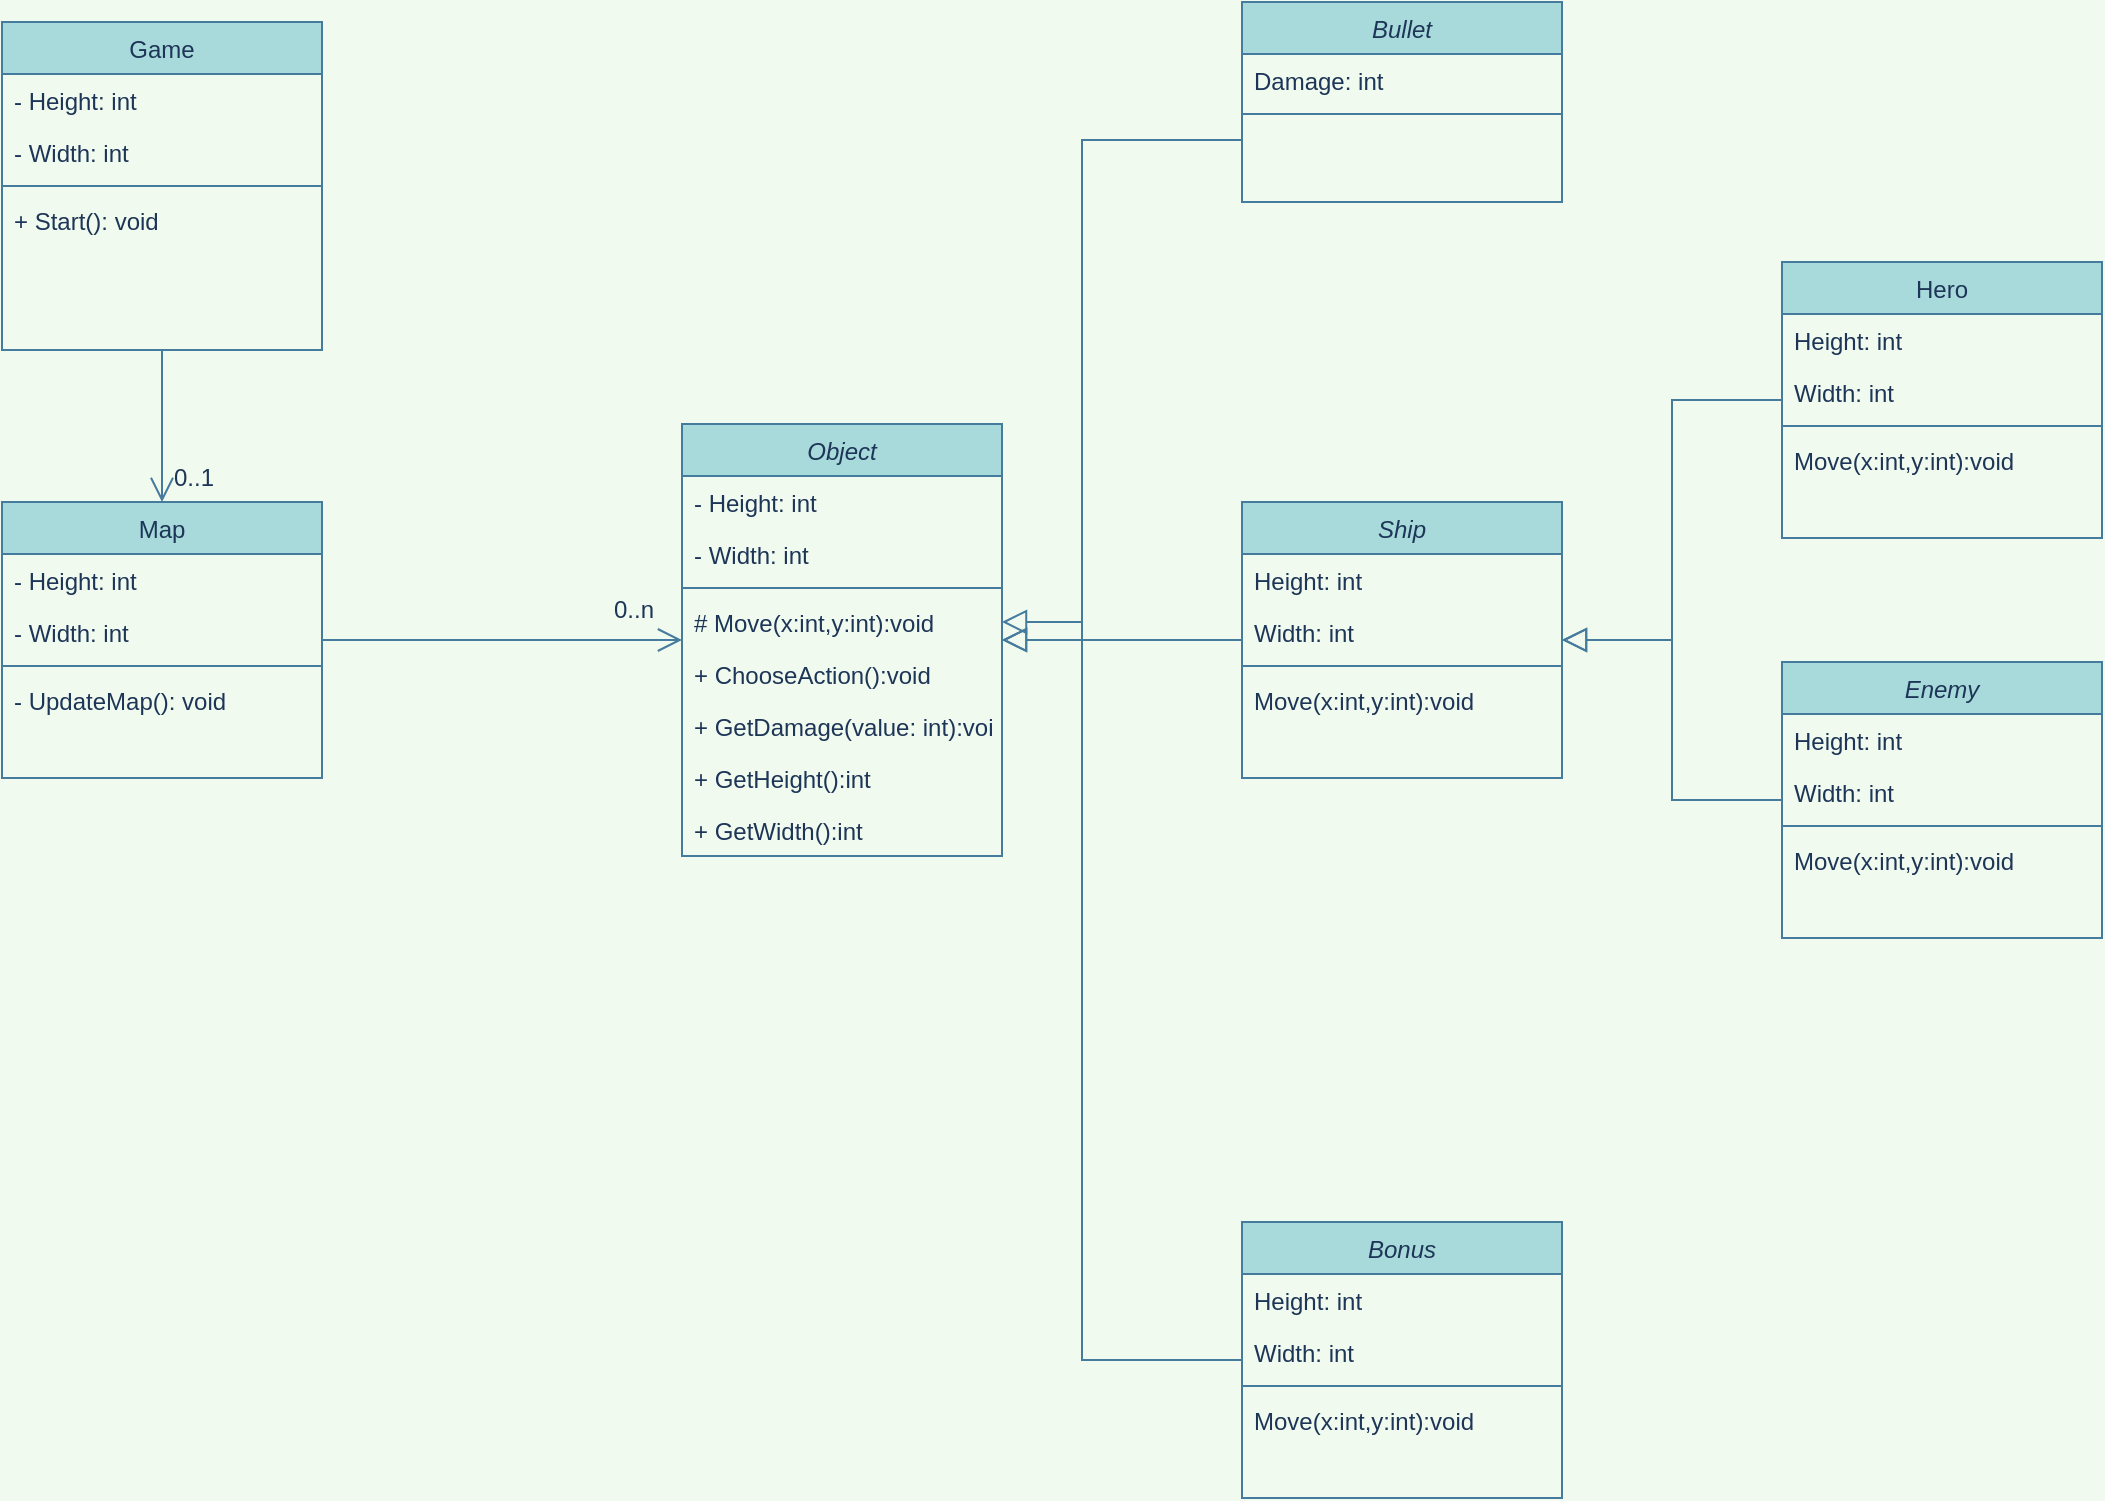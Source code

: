 <mxfile version="16.0.0" type="github">
  <diagram id="C5RBs43oDa-KdzZeNtuy" name="Page-1">
    <mxGraphModel dx="2249" dy="1931" grid="1" gridSize="10" guides="1" tooltips="1" connect="1" arrows="1" fold="1" page="1" pageScale="1" pageWidth="827" pageHeight="1169" background="#F1FAEE" math="0" shadow="0">
      <root>
        <mxCell id="WIyWlLk6GJQsqaUBKTNV-0" />
        <mxCell id="WIyWlLk6GJQsqaUBKTNV-1" parent="WIyWlLk6GJQsqaUBKTNV-0" />
        <mxCell id="zkfFHV4jXpPFQw0GAbJ--0" value="Object" style="swimlane;fontStyle=2;align=center;verticalAlign=top;childLayout=stackLayout;horizontal=1;startSize=26;horizontalStack=0;resizeParent=1;resizeLast=0;collapsible=1;marginBottom=0;rounded=0;shadow=0;strokeWidth=1;fillColor=#A8DADC;strokeColor=#457B9D;fontColor=#1D3557;" parent="WIyWlLk6GJQsqaUBKTNV-1" vertex="1">
          <mxGeometry x="80" y="81" width="160" height="216" as="geometry">
            <mxRectangle x="230" y="140" width="160" height="26" as="alternateBounds" />
          </mxGeometry>
        </mxCell>
        <mxCell id="zkfFHV4jXpPFQw0GAbJ--3" value="- Height: int " style="text;align=left;verticalAlign=top;spacingLeft=4;spacingRight=4;overflow=hidden;rotatable=0;points=[[0,0.5],[1,0.5]];portConstraint=eastwest;rounded=0;shadow=0;html=0;fontColor=#1D3557;" parent="zkfFHV4jXpPFQw0GAbJ--0" vertex="1">
          <mxGeometry y="26" width="160" height="26" as="geometry" />
        </mxCell>
        <mxCell id="qXKnCHaL4VHYLTwTb4Ny-0" value="- Width: int " style="text;align=left;verticalAlign=top;spacingLeft=4;spacingRight=4;overflow=hidden;rotatable=0;points=[[0,0.5],[1,0.5]];portConstraint=eastwest;rounded=0;shadow=0;html=0;fontColor=#1D3557;" vertex="1" parent="zkfFHV4jXpPFQw0GAbJ--0">
          <mxGeometry y="52" width="160" height="26" as="geometry" />
        </mxCell>
        <mxCell id="zkfFHV4jXpPFQw0GAbJ--4" value="" style="line;html=1;strokeWidth=1;align=left;verticalAlign=middle;spacingTop=-1;spacingLeft=3;spacingRight=3;rotatable=0;labelPosition=right;points=[];portConstraint=eastwest;labelBackgroundColor=#F1FAEE;fillColor=#A8DADC;strokeColor=#457B9D;fontColor=#1D3557;" parent="zkfFHV4jXpPFQw0GAbJ--0" vertex="1">
          <mxGeometry y="78" width="160" height="8" as="geometry" />
        </mxCell>
        <mxCell id="zkfFHV4jXpPFQw0GAbJ--5" value="# Move(x:int,y:int):void" style="text;align=left;verticalAlign=top;spacingLeft=4;spacingRight=4;overflow=hidden;rotatable=0;points=[[0,0.5],[1,0.5]];portConstraint=eastwest;fontColor=#1D3557;" parent="zkfFHV4jXpPFQw0GAbJ--0" vertex="1">
          <mxGeometry y="86" width="160" height="26" as="geometry" />
        </mxCell>
        <mxCell id="qXKnCHaL4VHYLTwTb4Ny-39" value="+ ChooseAction():void" style="text;align=left;verticalAlign=top;spacingLeft=4;spacingRight=4;overflow=hidden;rotatable=0;points=[[0,0.5],[1,0.5]];portConstraint=eastwest;fontColor=#1D3557;" vertex="1" parent="zkfFHV4jXpPFQw0GAbJ--0">
          <mxGeometry y="112" width="160" height="26" as="geometry" />
        </mxCell>
        <mxCell id="qXKnCHaL4VHYLTwTb4Ny-52" value="+ GetDamage(value: int):void" style="text;align=left;verticalAlign=top;spacingLeft=4;spacingRight=4;overflow=hidden;rotatable=0;points=[[0,0.5],[1,0.5]];portConstraint=eastwest;fontColor=#1D3557;" vertex="1" parent="zkfFHV4jXpPFQw0GAbJ--0">
          <mxGeometry y="138" width="160" height="26" as="geometry" />
        </mxCell>
        <mxCell id="qXKnCHaL4VHYLTwTb4Ny-53" value="+ GetHeight():int" style="text;align=left;verticalAlign=top;spacingLeft=4;spacingRight=4;overflow=hidden;rotatable=0;points=[[0,0.5],[1,0.5]];portConstraint=eastwest;fontColor=#1D3557;" vertex="1" parent="zkfFHV4jXpPFQw0GAbJ--0">
          <mxGeometry y="164" width="160" height="26" as="geometry" />
        </mxCell>
        <mxCell id="qXKnCHaL4VHYLTwTb4Ny-54" value="+ GetWidth():int" style="text;align=left;verticalAlign=top;spacingLeft=4;spacingRight=4;overflow=hidden;rotatable=0;points=[[0,0.5],[1,0.5]];portConstraint=eastwest;fontColor=#1D3557;" vertex="1" parent="zkfFHV4jXpPFQw0GAbJ--0">
          <mxGeometry y="190" width="160" height="26" as="geometry" />
        </mxCell>
        <mxCell id="qXKnCHaL4VHYLTwTb4Ny-28" style="edgeStyle=orthogonalEdgeStyle;rounded=0;orthogonalLoop=1;jettySize=auto;html=1;endArrow=block;endFill=0;endSize=10;labelBackgroundColor=#F1FAEE;strokeColor=#457B9D;fontColor=#1D3557;" edge="1" parent="WIyWlLk6GJQsqaUBKTNV-1" source="qXKnCHaL4VHYLTwTb4Ny-1" target="qXKnCHaL4VHYLTwTb4Ny-17">
          <mxGeometry relative="1" as="geometry" />
        </mxCell>
        <mxCell id="qXKnCHaL4VHYLTwTb4Ny-1" value="Enemy" style="swimlane;fontStyle=2;align=center;verticalAlign=top;childLayout=stackLayout;horizontal=1;startSize=26;horizontalStack=0;resizeParent=1;resizeLast=0;collapsible=1;marginBottom=0;rounded=0;shadow=0;strokeWidth=1;fillColor=#A8DADC;strokeColor=#457B9D;fontColor=#1D3557;" vertex="1" parent="WIyWlLk6GJQsqaUBKTNV-1">
          <mxGeometry x="630" y="200" width="160" height="138" as="geometry">
            <mxRectangle x="230" y="140" width="160" height="26" as="alternateBounds" />
          </mxGeometry>
        </mxCell>
        <mxCell id="qXKnCHaL4VHYLTwTb4Ny-2" value="Height: int " style="text;align=left;verticalAlign=top;spacingLeft=4;spacingRight=4;overflow=hidden;rotatable=0;points=[[0,0.5],[1,0.5]];portConstraint=eastwest;rounded=0;shadow=0;html=0;fontColor=#1D3557;" vertex="1" parent="qXKnCHaL4VHYLTwTb4Ny-1">
          <mxGeometry y="26" width="160" height="26" as="geometry" />
        </mxCell>
        <mxCell id="qXKnCHaL4VHYLTwTb4Ny-3" value="Width: int " style="text;align=left;verticalAlign=top;spacingLeft=4;spacingRight=4;overflow=hidden;rotatable=0;points=[[0,0.5],[1,0.5]];portConstraint=eastwest;rounded=0;shadow=0;html=0;fontColor=#1D3557;" vertex="1" parent="qXKnCHaL4VHYLTwTb4Ny-1">
          <mxGeometry y="52" width="160" height="26" as="geometry" />
        </mxCell>
        <mxCell id="qXKnCHaL4VHYLTwTb4Ny-4" value="" style="line;html=1;strokeWidth=1;align=left;verticalAlign=middle;spacingTop=-1;spacingLeft=3;spacingRight=3;rotatable=0;labelPosition=right;points=[];portConstraint=eastwest;labelBackgroundColor=#F1FAEE;fillColor=#A8DADC;strokeColor=#457B9D;fontColor=#1D3557;" vertex="1" parent="qXKnCHaL4VHYLTwTb4Ny-1">
          <mxGeometry y="78" width="160" height="8" as="geometry" />
        </mxCell>
        <mxCell id="qXKnCHaL4VHYLTwTb4Ny-5" value="Move(x:int,y:int):void" style="text;align=left;verticalAlign=top;spacingLeft=4;spacingRight=4;overflow=hidden;rotatable=0;points=[[0,0.5],[1,0.5]];portConstraint=eastwest;fontColor=#1D3557;" vertex="1" parent="qXKnCHaL4VHYLTwTb4Ny-1">
          <mxGeometry y="86" width="160" height="26" as="geometry" />
        </mxCell>
        <mxCell id="qXKnCHaL4VHYLTwTb4Ny-30" style="edgeStyle=orthogonalEdgeStyle;rounded=0;orthogonalLoop=1;jettySize=auto;html=1;endArrow=block;endFill=0;endSize=10;labelBackgroundColor=#F1FAEE;strokeColor=#457B9D;fontColor=#1D3557;" edge="1" parent="WIyWlLk6GJQsqaUBKTNV-1" source="qXKnCHaL4VHYLTwTb4Ny-7" target="zkfFHV4jXpPFQw0GAbJ--0">
          <mxGeometry relative="1" as="geometry">
            <Array as="points">
              <mxPoint x="280" y="549" />
              <mxPoint x="280" y="180" />
            </Array>
          </mxGeometry>
        </mxCell>
        <mxCell id="qXKnCHaL4VHYLTwTb4Ny-7" value="Bonus" style="swimlane;fontStyle=2;align=center;verticalAlign=top;childLayout=stackLayout;horizontal=1;startSize=26;horizontalStack=0;resizeParent=1;resizeLast=0;collapsible=1;marginBottom=0;rounded=0;shadow=0;strokeWidth=1;fillColor=#A8DADC;strokeColor=#457B9D;fontColor=#1D3557;" vertex="1" parent="WIyWlLk6GJQsqaUBKTNV-1">
          <mxGeometry x="360" y="480" width="160" height="138" as="geometry">
            <mxRectangle x="230" y="140" width="160" height="26" as="alternateBounds" />
          </mxGeometry>
        </mxCell>
        <mxCell id="qXKnCHaL4VHYLTwTb4Ny-8" value="Height: int " style="text;align=left;verticalAlign=top;spacingLeft=4;spacingRight=4;overflow=hidden;rotatable=0;points=[[0,0.5],[1,0.5]];portConstraint=eastwest;rounded=0;shadow=0;html=0;fontColor=#1D3557;" vertex="1" parent="qXKnCHaL4VHYLTwTb4Ny-7">
          <mxGeometry y="26" width="160" height="26" as="geometry" />
        </mxCell>
        <mxCell id="qXKnCHaL4VHYLTwTb4Ny-9" value="Width: int " style="text;align=left;verticalAlign=top;spacingLeft=4;spacingRight=4;overflow=hidden;rotatable=0;points=[[0,0.5],[1,0.5]];portConstraint=eastwest;rounded=0;shadow=0;html=0;fontColor=#1D3557;" vertex="1" parent="qXKnCHaL4VHYLTwTb4Ny-7">
          <mxGeometry y="52" width="160" height="26" as="geometry" />
        </mxCell>
        <mxCell id="qXKnCHaL4VHYLTwTb4Ny-10" value="" style="line;html=1;strokeWidth=1;align=left;verticalAlign=middle;spacingTop=-1;spacingLeft=3;spacingRight=3;rotatable=0;labelPosition=right;points=[];portConstraint=eastwest;labelBackgroundColor=#F1FAEE;fillColor=#A8DADC;strokeColor=#457B9D;fontColor=#1D3557;" vertex="1" parent="qXKnCHaL4VHYLTwTb4Ny-7">
          <mxGeometry y="78" width="160" height="8" as="geometry" />
        </mxCell>
        <mxCell id="qXKnCHaL4VHYLTwTb4Ny-11" value="Move(x:int,y:int):void" style="text;align=left;verticalAlign=top;spacingLeft=4;spacingRight=4;overflow=hidden;rotatable=0;points=[[0,0.5],[1,0.5]];portConstraint=eastwest;fontColor=#1D3557;" vertex="1" parent="qXKnCHaL4VHYLTwTb4Ny-7">
          <mxGeometry y="86" width="160" height="26" as="geometry" />
        </mxCell>
        <mxCell id="qXKnCHaL4VHYLTwTb4Ny-29" style="edgeStyle=orthogonalEdgeStyle;rounded=0;orthogonalLoop=1;jettySize=auto;html=1;endArrow=block;endFill=0;endSize=10;labelBackgroundColor=#F1FAEE;strokeColor=#457B9D;fontColor=#1D3557;" edge="1" parent="WIyWlLk6GJQsqaUBKTNV-1" source="qXKnCHaL4VHYLTwTb4Ny-12" target="qXKnCHaL4VHYLTwTb4Ny-17">
          <mxGeometry relative="1" as="geometry" />
        </mxCell>
        <mxCell id="qXKnCHaL4VHYLTwTb4Ny-12" value="Hero" style="swimlane;fontStyle=0;align=center;verticalAlign=top;childLayout=stackLayout;horizontal=1;startSize=26;horizontalStack=0;resizeParent=1;resizeLast=0;collapsible=1;marginBottom=0;rounded=0;shadow=0;strokeWidth=1;fillColor=#A8DADC;strokeColor=#457B9D;fontColor=#1D3557;" vertex="1" parent="WIyWlLk6GJQsqaUBKTNV-1">
          <mxGeometry x="630" width="160" height="138" as="geometry">
            <mxRectangle x="230" y="140" width="160" height="26" as="alternateBounds" />
          </mxGeometry>
        </mxCell>
        <mxCell id="qXKnCHaL4VHYLTwTb4Ny-13" value="Height: int " style="text;align=left;verticalAlign=top;spacingLeft=4;spacingRight=4;overflow=hidden;rotatable=0;points=[[0,0.5],[1,0.5]];portConstraint=eastwest;rounded=0;shadow=0;html=0;fontColor=#1D3557;" vertex="1" parent="qXKnCHaL4VHYLTwTb4Ny-12">
          <mxGeometry y="26" width="160" height="26" as="geometry" />
        </mxCell>
        <mxCell id="qXKnCHaL4VHYLTwTb4Ny-14" value="Width: int " style="text;align=left;verticalAlign=top;spacingLeft=4;spacingRight=4;overflow=hidden;rotatable=0;points=[[0,0.5],[1,0.5]];portConstraint=eastwest;rounded=0;shadow=0;html=0;fontColor=#1D3557;" vertex="1" parent="qXKnCHaL4VHYLTwTb4Ny-12">
          <mxGeometry y="52" width="160" height="26" as="geometry" />
        </mxCell>
        <mxCell id="qXKnCHaL4VHYLTwTb4Ny-15" value="" style="line;html=1;strokeWidth=1;align=left;verticalAlign=middle;spacingTop=-1;spacingLeft=3;spacingRight=3;rotatable=0;labelPosition=right;points=[];portConstraint=eastwest;labelBackgroundColor=#F1FAEE;fillColor=#A8DADC;strokeColor=#457B9D;fontColor=#1D3557;" vertex="1" parent="qXKnCHaL4VHYLTwTb4Ny-12">
          <mxGeometry y="78" width="160" height="8" as="geometry" />
        </mxCell>
        <mxCell id="qXKnCHaL4VHYLTwTb4Ny-16" value="Move(x:int,y:int):void" style="text;align=left;verticalAlign=top;spacingLeft=4;spacingRight=4;overflow=hidden;rotatable=0;points=[[0,0.5],[1,0.5]];portConstraint=eastwest;fontColor=#1D3557;" vertex="1" parent="qXKnCHaL4VHYLTwTb4Ny-12">
          <mxGeometry y="86" width="160" height="26" as="geometry" />
        </mxCell>
        <mxCell id="qXKnCHaL4VHYLTwTb4Ny-32" style="edgeStyle=orthogonalEdgeStyle;rounded=0;orthogonalLoop=1;jettySize=auto;html=1;endArrow=block;endFill=0;endSize=10;labelBackgroundColor=#F1FAEE;strokeColor=#457B9D;fontColor=#1D3557;" edge="1" parent="WIyWlLk6GJQsqaUBKTNV-1" source="qXKnCHaL4VHYLTwTb4Ny-17" target="zkfFHV4jXpPFQw0GAbJ--0">
          <mxGeometry relative="1" as="geometry" />
        </mxCell>
        <mxCell id="qXKnCHaL4VHYLTwTb4Ny-17" value="Ship" style="swimlane;fontStyle=2;align=center;verticalAlign=top;childLayout=stackLayout;horizontal=1;startSize=26;horizontalStack=0;resizeParent=1;resizeLast=0;collapsible=1;marginBottom=0;rounded=0;shadow=0;strokeWidth=1;fillColor=#A8DADC;strokeColor=#457B9D;fontColor=#1D3557;" vertex="1" parent="WIyWlLk6GJQsqaUBKTNV-1">
          <mxGeometry x="360" y="120" width="160" height="138" as="geometry">
            <mxRectangle x="230" y="140" width="160" height="26" as="alternateBounds" />
          </mxGeometry>
        </mxCell>
        <mxCell id="qXKnCHaL4VHYLTwTb4Ny-18" value="Height: int " style="text;align=left;verticalAlign=top;spacingLeft=4;spacingRight=4;overflow=hidden;rotatable=0;points=[[0,0.5],[1,0.5]];portConstraint=eastwest;rounded=0;shadow=0;html=0;fontColor=#1D3557;" vertex="1" parent="qXKnCHaL4VHYLTwTb4Ny-17">
          <mxGeometry y="26" width="160" height="26" as="geometry" />
        </mxCell>
        <mxCell id="qXKnCHaL4VHYLTwTb4Ny-19" value="Width: int " style="text;align=left;verticalAlign=top;spacingLeft=4;spacingRight=4;overflow=hidden;rotatable=0;points=[[0,0.5],[1,0.5]];portConstraint=eastwest;rounded=0;shadow=0;html=0;fontColor=#1D3557;" vertex="1" parent="qXKnCHaL4VHYLTwTb4Ny-17">
          <mxGeometry y="52" width="160" height="26" as="geometry" />
        </mxCell>
        <mxCell id="qXKnCHaL4VHYLTwTb4Ny-20" value="" style="line;html=1;strokeWidth=1;align=left;verticalAlign=middle;spacingTop=-1;spacingLeft=3;spacingRight=3;rotatable=0;labelPosition=right;points=[];portConstraint=eastwest;labelBackgroundColor=#F1FAEE;fillColor=#A8DADC;strokeColor=#457B9D;fontColor=#1D3557;" vertex="1" parent="qXKnCHaL4VHYLTwTb4Ny-17">
          <mxGeometry y="78" width="160" height="8" as="geometry" />
        </mxCell>
        <mxCell id="qXKnCHaL4VHYLTwTb4Ny-21" value="Move(x:int,y:int):void" style="text;align=left;verticalAlign=top;spacingLeft=4;spacingRight=4;overflow=hidden;rotatable=0;points=[[0,0.5],[1,0.5]];portConstraint=eastwest;fontColor=#1D3557;" vertex="1" parent="qXKnCHaL4VHYLTwTb4Ny-17">
          <mxGeometry y="86" width="160" height="26" as="geometry" />
        </mxCell>
        <mxCell id="qXKnCHaL4VHYLTwTb4Ny-33" style="edgeStyle=orthogonalEdgeStyle;rounded=0;orthogonalLoop=1;jettySize=auto;html=1;endArrow=block;endFill=0;endSize=10;labelBackgroundColor=#F1FAEE;strokeColor=#457B9D;fontColor=#1D3557;" edge="1" parent="WIyWlLk6GJQsqaUBKTNV-1" source="qXKnCHaL4VHYLTwTb4Ny-22" target="zkfFHV4jXpPFQw0GAbJ--0">
          <mxGeometry relative="1" as="geometry">
            <Array as="points">
              <mxPoint x="280" y="-61" />
              <mxPoint x="280" y="189" />
            </Array>
          </mxGeometry>
        </mxCell>
        <mxCell id="qXKnCHaL4VHYLTwTb4Ny-22" value="Bullet" style="swimlane;fontStyle=2;align=center;verticalAlign=top;childLayout=stackLayout;horizontal=1;startSize=26;horizontalStack=0;resizeParent=1;resizeLast=0;collapsible=1;marginBottom=0;rounded=0;shadow=0;strokeWidth=1;fillColor=#A8DADC;strokeColor=#457B9D;fontColor=#1D3557;" vertex="1" parent="WIyWlLk6GJQsqaUBKTNV-1">
          <mxGeometry x="360" y="-130" width="160" height="100" as="geometry">
            <mxRectangle x="230" y="140" width="160" height="26" as="alternateBounds" />
          </mxGeometry>
        </mxCell>
        <mxCell id="qXKnCHaL4VHYLTwTb4Ny-23" value="Damage: int" style="text;align=left;verticalAlign=top;spacingLeft=4;spacingRight=4;overflow=hidden;rotatable=0;points=[[0,0.5],[1,0.5]];portConstraint=eastwest;rounded=0;shadow=0;html=0;fontColor=#1D3557;" vertex="1" parent="qXKnCHaL4VHYLTwTb4Ny-22">
          <mxGeometry y="26" width="160" height="26" as="geometry" />
        </mxCell>
        <mxCell id="qXKnCHaL4VHYLTwTb4Ny-25" value="" style="line;html=1;strokeWidth=1;align=left;verticalAlign=middle;spacingTop=-1;spacingLeft=3;spacingRight=3;rotatable=0;labelPosition=right;points=[];portConstraint=eastwest;labelBackgroundColor=#F1FAEE;fillColor=#A8DADC;strokeColor=#457B9D;fontColor=#1D3557;" vertex="1" parent="qXKnCHaL4VHYLTwTb4Ny-22">
          <mxGeometry y="52" width="160" height="8" as="geometry" />
        </mxCell>
        <mxCell id="qXKnCHaL4VHYLTwTb4Ny-41" style="edgeStyle=orthogonalEdgeStyle;rounded=0;orthogonalLoop=1;jettySize=auto;html=1;endArrow=open;endFill=0;endSize=10;labelBackgroundColor=#F1FAEE;strokeColor=#457B9D;fontColor=#1D3557;" edge="1" parent="WIyWlLk6GJQsqaUBKTNV-1" source="qXKnCHaL4VHYLTwTb4Ny-34" target="zkfFHV4jXpPFQw0GAbJ--0">
          <mxGeometry relative="1" as="geometry" />
        </mxCell>
        <mxCell id="qXKnCHaL4VHYLTwTb4Ny-34" value="Map" style="swimlane;fontStyle=0;align=center;verticalAlign=top;childLayout=stackLayout;horizontal=1;startSize=26;horizontalStack=0;resizeParent=1;resizeLast=0;collapsible=1;marginBottom=0;rounded=0;shadow=0;strokeWidth=1;fillColor=#A8DADC;strokeColor=#457B9D;fontColor=#1D3557;" vertex="1" parent="WIyWlLk6GJQsqaUBKTNV-1">
          <mxGeometry x="-260" y="120" width="160" height="138" as="geometry">
            <mxRectangle x="230" y="140" width="160" height="26" as="alternateBounds" />
          </mxGeometry>
        </mxCell>
        <mxCell id="qXKnCHaL4VHYLTwTb4Ny-35" value="- Height: int " style="text;align=left;verticalAlign=top;spacingLeft=4;spacingRight=4;overflow=hidden;rotatable=0;points=[[0,0.5],[1,0.5]];portConstraint=eastwest;rounded=0;shadow=0;html=0;fontColor=#1D3557;" vertex="1" parent="qXKnCHaL4VHYLTwTb4Ny-34">
          <mxGeometry y="26" width="160" height="26" as="geometry" />
        </mxCell>
        <mxCell id="qXKnCHaL4VHYLTwTb4Ny-36" value="- Width: int " style="text;align=left;verticalAlign=top;spacingLeft=4;spacingRight=4;overflow=hidden;rotatable=0;points=[[0,0.5],[1,0.5]];portConstraint=eastwest;rounded=0;shadow=0;html=0;fontColor=#1D3557;" vertex="1" parent="qXKnCHaL4VHYLTwTb4Ny-34">
          <mxGeometry y="52" width="160" height="26" as="geometry" />
        </mxCell>
        <mxCell id="qXKnCHaL4VHYLTwTb4Ny-37" value="" style="line;html=1;strokeWidth=1;align=left;verticalAlign=middle;spacingTop=-1;spacingLeft=3;spacingRight=3;rotatable=0;labelPosition=right;points=[];portConstraint=eastwest;labelBackgroundColor=#F1FAEE;fillColor=#A8DADC;strokeColor=#457B9D;fontColor=#1D3557;" vertex="1" parent="qXKnCHaL4VHYLTwTb4Ny-34">
          <mxGeometry y="78" width="160" height="8" as="geometry" />
        </mxCell>
        <mxCell id="qXKnCHaL4VHYLTwTb4Ny-40" value="- UpdateMap(): void " style="text;align=left;verticalAlign=top;spacingLeft=4;spacingRight=4;overflow=hidden;rotatable=0;points=[[0,0.5],[1,0.5]];portConstraint=eastwest;rounded=0;shadow=0;html=0;fontColor=#1D3557;" vertex="1" parent="qXKnCHaL4VHYLTwTb4Ny-34">
          <mxGeometry y="86" width="160" height="26" as="geometry" />
        </mxCell>
        <mxCell id="qXKnCHaL4VHYLTwTb4Ny-42" value="0..n" style="text;align=left;verticalAlign=top;spacingLeft=4;spacingRight=4;overflow=hidden;rotatable=0;points=[[0,0.5],[1,0.5]];portConstraint=eastwest;rounded=0;shadow=0;html=0;fontColor=#1D3557;" vertex="1" parent="WIyWlLk6GJQsqaUBKTNV-1">
          <mxGeometry x="40" y="160" width="40" height="26" as="geometry" />
        </mxCell>
        <mxCell id="qXKnCHaL4VHYLTwTb4Ny-50" style="edgeStyle=orthogonalEdgeStyle;curved=0;rounded=1;sketch=0;orthogonalLoop=1;jettySize=auto;html=1;fontColor=#1D3557;strokeColor=#457B9D;fillColor=#A8DADC;endSize=10;endArrow=open;endFill=0;" edge="1" parent="WIyWlLk6GJQsqaUBKTNV-1" source="qXKnCHaL4VHYLTwTb4Ny-43" target="qXKnCHaL4VHYLTwTb4Ny-34">
          <mxGeometry relative="1" as="geometry" />
        </mxCell>
        <mxCell id="qXKnCHaL4VHYLTwTb4Ny-43" value="Game" style="swimlane;fontStyle=0;align=center;verticalAlign=top;childLayout=stackLayout;horizontal=1;startSize=26;horizontalStack=0;resizeParent=1;resizeLast=0;collapsible=1;marginBottom=0;rounded=0;shadow=0;strokeWidth=1;fillColor=#A8DADC;strokeColor=#457B9D;fontColor=#1D3557;" vertex="1" parent="WIyWlLk6GJQsqaUBKTNV-1">
          <mxGeometry x="-260" y="-120" width="160" height="164" as="geometry">
            <mxRectangle x="230" y="140" width="160" height="26" as="alternateBounds" />
          </mxGeometry>
        </mxCell>
        <mxCell id="qXKnCHaL4VHYLTwTb4Ny-44" value="- Height: int " style="text;align=left;verticalAlign=top;spacingLeft=4;spacingRight=4;overflow=hidden;rotatable=0;points=[[0,0.5],[1,0.5]];portConstraint=eastwest;rounded=0;shadow=0;html=0;fontColor=#1D3557;" vertex="1" parent="qXKnCHaL4VHYLTwTb4Ny-43">
          <mxGeometry y="26" width="160" height="26" as="geometry" />
        </mxCell>
        <mxCell id="qXKnCHaL4VHYLTwTb4Ny-45" value="- Width: int " style="text;align=left;verticalAlign=top;spacingLeft=4;spacingRight=4;overflow=hidden;rotatable=0;points=[[0,0.5],[1,0.5]];portConstraint=eastwest;rounded=0;shadow=0;html=0;fontColor=#1D3557;" vertex="1" parent="qXKnCHaL4VHYLTwTb4Ny-43">
          <mxGeometry y="52" width="160" height="26" as="geometry" />
        </mxCell>
        <mxCell id="qXKnCHaL4VHYLTwTb4Ny-46" value="" style="line;html=1;strokeWidth=1;align=left;verticalAlign=middle;spacingTop=-1;spacingLeft=3;spacingRight=3;rotatable=0;labelPosition=right;points=[];portConstraint=eastwest;labelBackgroundColor=#F1FAEE;fillColor=#A8DADC;strokeColor=#457B9D;fontColor=#1D3557;" vertex="1" parent="qXKnCHaL4VHYLTwTb4Ny-43">
          <mxGeometry y="78" width="160" height="8" as="geometry" />
        </mxCell>
        <mxCell id="qXKnCHaL4VHYLTwTb4Ny-48" value="+ Start(): void " style="text;align=left;verticalAlign=top;spacingLeft=4;spacingRight=4;overflow=hidden;rotatable=0;points=[[0,0.5],[1,0.5]];portConstraint=eastwest;rounded=0;shadow=0;html=0;fontColor=#1D3557;" vertex="1" parent="qXKnCHaL4VHYLTwTb4Ny-43">
          <mxGeometry y="86" width="160" height="26" as="geometry" />
        </mxCell>
        <mxCell id="qXKnCHaL4VHYLTwTb4Ny-51" value="0..1" style="text;align=left;verticalAlign=top;spacingLeft=4;spacingRight=4;overflow=hidden;rotatable=0;points=[[0,0.5],[1,0.5]];portConstraint=eastwest;rounded=0;shadow=0;html=0;fontColor=#1D3557;" vertex="1" parent="WIyWlLk6GJQsqaUBKTNV-1">
          <mxGeometry x="-180" y="94" width="40" height="26" as="geometry" />
        </mxCell>
      </root>
    </mxGraphModel>
  </diagram>
</mxfile>

